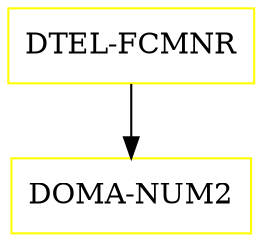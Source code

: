 digraph G {
  "DTEL-FCMNR" [shape=box,color=yellow];
  "DOMA-NUM2" [shape=box,color=yellow,URL="./DOMA_NUM2.html"];
  "DTEL-FCMNR" -> "DOMA-NUM2";
}
